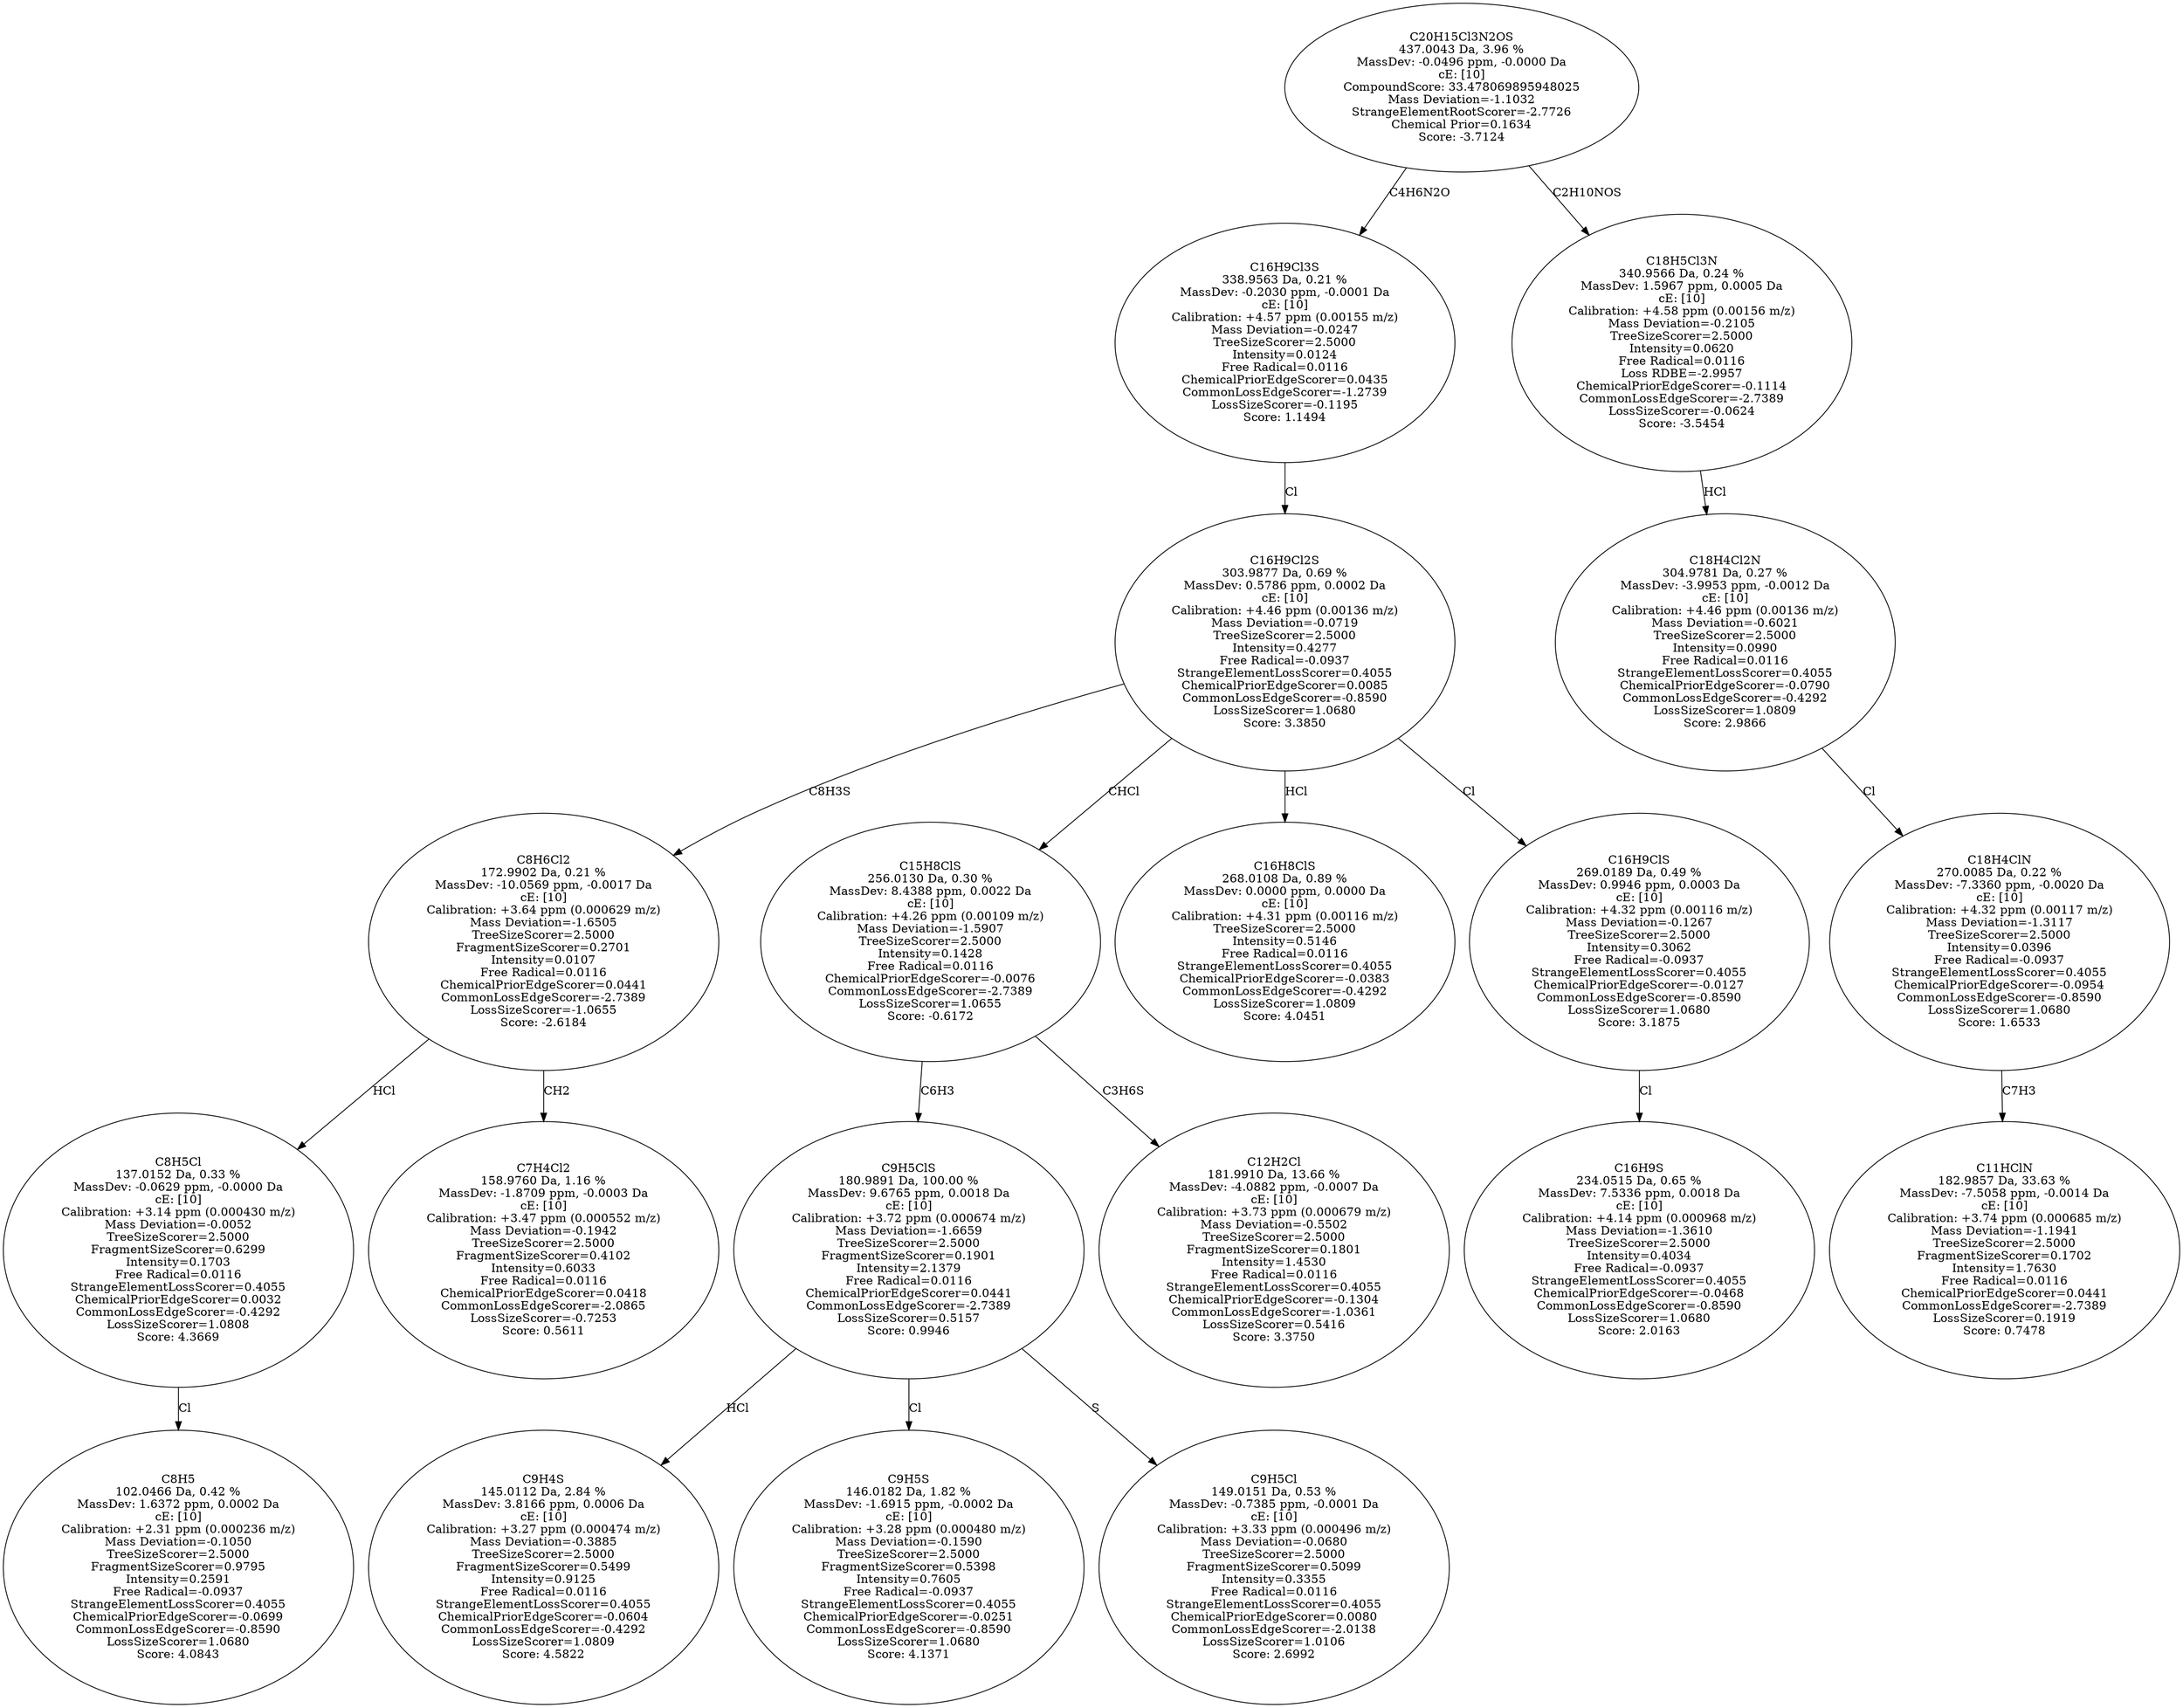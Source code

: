 strict digraph {
v1 [label="C8H5\n102.0466 Da, 0.42 %\nMassDev: 1.6372 ppm, 0.0002 Da\ncE: [10]\nCalibration: +2.31 ppm (0.000236 m/z)\nMass Deviation=-0.1050\nTreeSizeScorer=2.5000\nFragmentSizeScorer=0.9795\nIntensity=0.2591\nFree Radical=-0.0937\nStrangeElementLossScorer=0.4055\nChemicalPriorEdgeScorer=-0.0699\nCommonLossEdgeScorer=-0.8590\nLossSizeScorer=1.0680\nScore: 4.0843"];
v2 [label="C8H5Cl\n137.0152 Da, 0.33 %\nMassDev: -0.0629 ppm, -0.0000 Da\ncE: [10]\nCalibration: +3.14 ppm (0.000430 m/z)\nMass Deviation=-0.0052\nTreeSizeScorer=2.5000\nFragmentSizeScorer=0.6299\nIntensity=0.1703\nFree Radical=0.0116\nStrangeElementLossScorer=0.4055\nChemicalPriorEdgeScorer=0.0032\nCommonLossEdgeScorer=-0.4292\nLossSizeScorer=1.0808\nScore: 4.3669"];
v3 [label="C7H4Cl2\n158.9760 Da, 1.16 %\nMassDev: -1.8709 ppm, -0.0003 Da\ncE: [10]\nCalibration: +3.47 ppm (0.000552 m/z)\nMass Deviation=-0.1942\nTreeSizeScorer=2.5000\nFragmentSizeScorer=0.4102\nIntensity=0.6033\nFree Radical=0.0116\nChemicalPriorEdgeScorer=0.0418\nCommonLossEdgeScorer=-2.0865\nLossSizeScorer=-0.7253\nScore: 0.5611"];
v4 [label="C8H6Cl2\n172.9902 Da, 0.21 %\nMassDev: -10.0569 ppm, -0.0017 Da\ncE: [10]\nCalibration: +3.64 ppm (0.000629 m/z)\nMass Deviation=-1.6505\nTreeSizeScorer=2.5000\nFragmentSizeScorer=0.2701\nIntensity=0.0107\nFree Radical=0.0116\nChemicalPriorEdgeScorer=0.0441\nCommonLossEdgeScorer=-2.7389\nLossSizeScorer=-1.0655\nScore: -2.6184"];
v5 [label="C9H4S\n145.0112 Da, 2.84 %\nMassDev: 3.8166 ppm, 0.0006 Da\ncE: [10]\nCalibration: +3.27 ppm (0.000474 m/z)\nMass Deviation=-0.3885\nTreeSizeScorer=2.5000\nFragmentSizeScorer=0.5499\nIntensity=0.9125\nFree Radical=0.0116\nStrangeElementLossScorer=0.4055\nChemicalPriorEdgeScorer=-0.0604\nCommonLossEdgeScorer=-0.4292\nLossSizeScorer=1.0809\nScore: 4.5822"];
v6 [label="C9H5S\n146.0182 Da, 1.82 %\nMassDev: -1.6915 ppm, -0.0002 Da\ncE: [10]\nCalibration: +3.28 ppm (0.000480 m/z)\nMass Deviation=-0.1590\nTreeSizeScorer=2.5000\nFragmentSizeScorer=0.5398\nIntensity=0.7605\nFree Radical=-0.0937\nStrangeElementLossScorer=0.4055\nChemicalPriorEdgeScorer=-0.0251\nCommonLossEdgeScorer=-0.8590\nLossSizeScorer=1.0680\nScore: 4.1371"];
v7 [label="C9H5Cl\n149.0151 Da, 0.53 %\nMassDev: -0.7385 ppm, -0.0001 Da\ncE: [10]\nCalibration: +3.33 ppm (0.000496 m/z)\nMass Deviation=-0.0680\nTreeSizeScorer=2.5000\nFragmentSizeScorer=0.5099\nIntensity=0.3355\nFree Radical=0.0116\nStrangeElementLossScorer=0.4055\nChemicalPriorEdgeScorer=0.0080\nCommonLossEdgeScorer=-2.0138\nLossSizeScorer=1.0106\nScore: 2.6992"];
v8 [label="C9H5ClS\n180.9891 Da, 100.00 %\nMassDev: 9.6765 ppm, 0.0018 Da\ncE: [10]\nCalibration: +3.72 ppm (0.000674 m/z)\nMass Deviation=-1.6659\nTreeSizeScorer=2.5000\nFragmentSizeScorer=0.1901\nIntensity=2.1379\nFree Radical=0.0116\nChemicalPriorEdgeScorer=0.0441\nCommonLossEdgeScorer=-2.7389\nLossSizeScorer=0.5157\nScore: 0.9946"];
v9 [label="C12H2Cl\n181.9910 Da, 13.66 %\nMassDev: -4.0882 ppm, -0.0007 Da\ncE: [10]\nCalibration: +3.73 ppm (0.000679 m/z)\nMass Deviation=-0.5502\nTreeSizeScorer=2.5000\nFragmentSizeScorer=0.1801\nIntensity=1.4530\nFree Radical=0.0116\nStrangeElementLossScorer=0.4055\nChemicalPriorEdgeScorer=-0.1304\nCommonLossEdgeScorer=-1.0361\nLossSizeScorer=0.5416\nScore: 3.3750"];
v10 [label="C15H8ClS\n256.0130 Da, 0.30 %\nMassDev: 8.4388 ppm, 0.0022 Da\ncE: [10]\nCalibration: +4.26 ppm (0.00109 m/z)\nMass Deviation=-1.5907\nTreeSizeScorer=2.5000\nIntensity=0.1428\nFree Radical=0.0116\nChemicalPriorEdgeScorer=-0.0076\nCommonLossEdgeScorer=-2.7389\nLossSizeScorer=1.0655\nScore: -0.6172"];
v11 [label="C16H8ClS\n268.0108 Da, 0.89 %\nMassDev: 0.0000 ppm, 0.0000 Da\ncE: [10]\nCalibration: +4.31 ppm (0.00116 m/z)\nTreeSizeScorer=2.5000\nIntensity=0.5146\nFree Radical=0.0116\nStrangeElementLossScorer=0.4055\nChemicalPriorEdgeScorer=-0.0383\nCommonLossEdgeScorer=-0.4292\nLossSizeScorer=1.0809\nScore: 4.0451"];
v12 [label="C16H9S\n234.0515 Da, 0.65 %\nMassDev: 7.5336 ppm, 0.0018 Da\ncE: [10]\nCalibration: +4.14 ppm (0.000968 m/z)\nMass Deviation=-1.3610\nTreeSizeScorer=2.5000\nIntensity=0.4034\nFree Radical=-0.0937\nStrangeElementLossScorer=0.4055\nChemicalPriorEdgeScorer=-0.0468\nCommonLossEdgeScorer=-0.8590\nLossSizeScorer=1.0680\nScore: 2.0163"];
v13 [label="C16H9ClS\n269.0189 Da, 0.49 %\nMassDev: 0.9946 ppm, 0.0003 Da\ncE: [10]\nCalibration: +4.32 ppm (0.00116 m/z)\nMass Deviation=-0.1267\nTreeSizeScorer=2.5000\nIntensity=0.3062\nFree Radical=-0.0937\nStrangeElementLossScorer=0.4055\nChemicalPriorEdgeScorer=-0.0127\nCommonLossEdgeScorer=-0.8590\nLossSizeScorer=1.0680\nScore: 3.1875"];
v14 [label="C16H9Cl2S\n303.9877 Da, 0.69 %\nMassDev: 0.5786 ppm, 0.0002 Da\ncE: [10]\nCalibration: +4.46 ppm (0.00136 m/z)\nMass Deviation=-0.0719\nTreeSizeScorer=2.5000\nIntensity=0.4277\nFree Radical=-0.0937\nStrangeElementLossScorer=0.4055\nChemicalPriorEdgeScorer=0.0085\nCommonLossEdgeScorer=-0.8590\nLossSizeScorer=1.0680\nScore: 3.3850"];
v15 [label="C16H9Cl3S\n338.9563 Da, 0.21 %\nMassDev: -0.2030 ppm, -0.0001 Da\ncE: [10]\nCalibration: +4.57 ppm (0.00155 m/z)\nMass Deviation=-0.0247\nTreeSizeScorer=2.5000\nIntensity=0.0124\nFree Radical=0.0116\nChemicalPriorEdgeScorer=0.0435\nCommonLossEdgeScorer=-1.2739\nLossSizeScorer=-0.1195\nScore: 1.1494"];
v16 [label="C11HClN\n182.9857 Da, 33.63 %\nMassDev: -7.5058 ppm, -0.0014 Da\ncE: [10]\nCalibration: +3.74 ppm (0.000685 m/z)\nMass Deviation=-1.1941\nTreeSizeScorer=2.5000\nFragmentSizeScorer=0.1702\nIntensity=1.7630\nFree Radical=0.0116\nChemicalPriorEdgeScorer=0.0441\nCommonLossEdgeScorer=-2.7389\nLossSizeScorer=0.1919\nScore: 0.7478"];
v17 [label="C18H4ClN\n270.0085 Da, 0.22 %\nMassDev: -7.3360 ppm, -0.0020 Da\ncE: [10]\nCalibration: +4.32 ppm (0.00117 m/z)\nMass Deviation=-1.3117\nTreeSizeScorer=2.5000\nIntensity=0.0396\nFree Radical=-0.0937\nStrangeElementLossScorer=0.4055\nChemicalPriorEdgeScorer=-0.0954\nCommonLossEdgeScorer=-0.8590\nLossSizeScorer=1.0680\nScore: 1.6533"];
v18 [label="C18H4Cl2N\n304.9781 Da, 0.27 %\nMassDev: -3.9953 ppm, -0.0012 Da\ncE: [10]\nCalibration: +4.46 ppm (0.00136 m/z)\nMass Deviation=-0.6021\nTreeSizeScorer=2.5000\nIntensity=0.0990\nFree Radical=0.0116\nStrangeElementLossScorer=0.4055\nChemicalPriorEdgeScorer=-0.0790\nCommonLossEdgeScorer=-0.4292\nLossSizeScorer=1.0809\nScore: 2.9866"];
v19 [label="C18H5Cl3N\n340.9566 Da, 0.24 %\nMassDev: 1.5967 ppm, 0.0005 Da\ncE: [10]\nCalibration: +4.58 ppm (0.00156 m/z)\nMass Deviation=-0.2105\nTreeSizeScorer=2.5000\nIntensity=0.0620\nFree Radical=0.0116\nLoss RDBE=-2.9957\nChemicalPriorEdgeScorer=-0.1114\nCommonLossEdgeScorer=-2.7389\nLossSizeScorer=-0.0624\nScore: -3.5454"];
v20 [label="C20H15Cl3N2OS\n437.0043 Da, 3.96 %\nMassDev: -0.0496 ppm, -0.0000 Da\ncE: [10]\nCompoundScore: 33.478069895948025\nMass Deviation=-1.1032\nStrangeElementRootScorer=-2.7726\nChemical Prior=0.1634\nScore: -3.7124"];
v2 -> v1 [label="Cl"];
v4 -> v2 [label="HCl"];
v4 -> v3 [label="CH2"];
v14 -> v4 [label="C8H3S"];
v8 -> v5 [label="HCl"];
v8 -> v6 [label="Cl"];
v8 -> v7 [label="S"];
v10 -> v8 [label="C6H3"];
v10 -> v9 [label="C3H6S"];
v14 -> v10 [label="CHCl"];
v14 -> v11 [label="HCl"];
v13 -> v12 [label="Cl"];
v14 -> v13 [label="Cl"];
v15 -> v14 [label="Cl"];
v20 -> v15 [label="C4H6N2O"];
v17 -> v16 [label="C7H3"];
v18 -> v17 [label="Cl"];
v19 -> v18 [label="HCl"];
v20 -> v19 [label="C2H10NOS"];
}